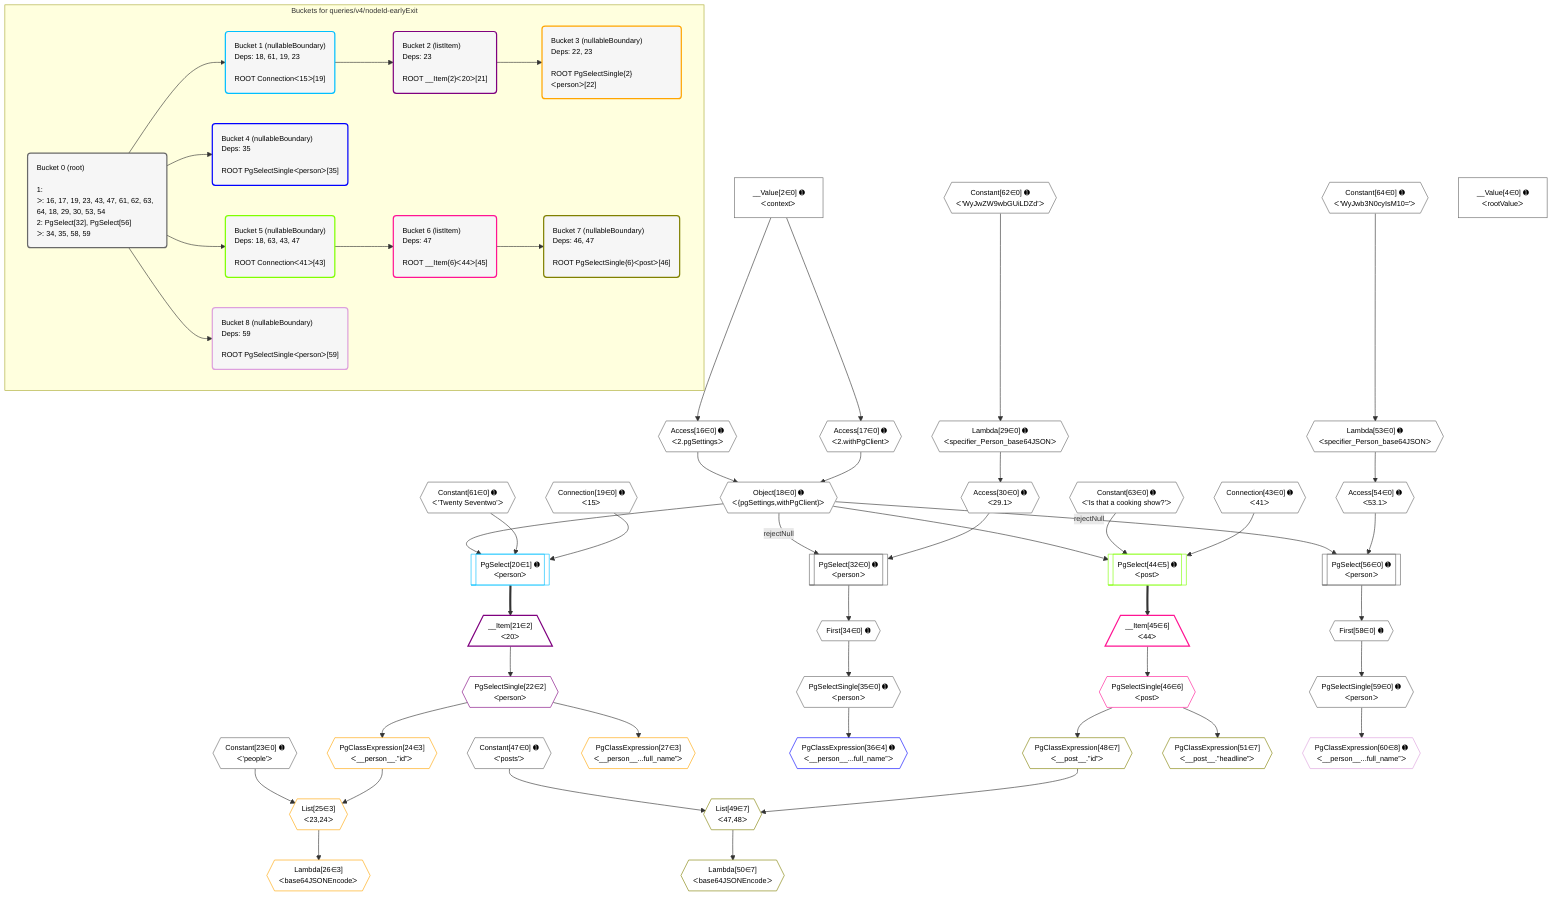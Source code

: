 %%{init: {'themeVariables': { 'fontSize': '12px'}}}%%
graph TD
    classDef path fill:#eee,stroke:#000,color:#000
    classDef plan fill:#fff,stroke-width:1px,color:#000
    classDef itemplan fill:#fff,stroke-width:2px,color:#000
    classDef unbatchedplan fill:#dff,stroke-width:1px,color:#000
    classDef sideeffectplan fill:#fcc,stroke-width:2px,color:#000
    classDef bucket fill:#f6f6f6,color:#000,stroke-width:2px,text-align:left


    %% plan dependencies
    Object18{{"Object[18∈0] ➊<br />ᐸ{pgSettings,withPgClient}ᐳ"}}:::plan
    Access16{{"Access[16∈0] ➊<br />ᐸ2.pgSettingsᐳ"}}:::plan
    Access17{{"Access[17∈0] ➊<br />ᐸ2.withPgClientᐳ"}}:::plan
    Access16 & Access17 --> Object18
    PgSelect32[["PgSelect[32∈0] ➊<br />ᐸpersonᐳ"]]:::plan
    Access30{{"Access[30∈0] ➊<br />ᐸ29.1ᐳ"}}:::plan
    Object18 -->|rejectNull| PgSelect32
    Access30 --> PgSelect32
    PgSelect56[["PgSelect[56∈0] ➊<br />ᐸpersonᐳ"]]:::plan
    Access54{{"Access[54∈0] ➊<br />ᐸ53.1ᐳ"}}:::plan
    Object18 -->|rejectNull| PgSelect56
    Access54 --> PgSelect56
    __Value2["__Value[2∈0] ➊<br />ᐸcontextᐳ"]:::plan
    __Value2 --> Access16
    __Value2 --> Access17
    Lambda29{{"Lambda[29∈0] ➊<br />ᐸspecifier_Person_base64JSONᐳ"}}:::plan
    Constant62{{"Constant[62∈0] ➊<br />ᐸ'WyJwZW9wbGUiLDZd'ᐳ"}}:::plan
    Constant62 --> Lambda29
    Lambda29 --> Access30
    First34{{"First[34∈0] ➊"}}:::plan
    PgSelect32 --> First34
    PgSelectSingle35{{"PgSelectSingle[35∈0] ➊<br />ᐸpersonᐳ"}}:::plan
    First34 --> PgSelectSingle35
    Lambda53{{"Lambda[53∈0] ➊<br />ᐸspecifier_Person_base64JSONᐳ"}}:::plan
    Constant64{{"Constant[64∈0] ➊<br />ᐸ'WyJwb3N0cyIsM10='ᐳ"}}:::plan
    Constant64 --> Lambda53
    Lambda53 --> Access54
    First58{{"First[58∈0] ➊"}}:::plan
    PgSelect56 --> First58
    PgSelectSingle59{{"PgSelectSingle[59∈0] ➊<br />ᐸpersonᐳ"}}:::plan
    First58 --> PgSelectSingle59
    __Value4["__Value[4∈0] ➊<br />ᐸrootValueᐳ"]:::plan
    Connection19{{"Connection[19∈0] ➊<br />ᐸ15ᐳ"}}:::plan
    Constant23{{"Constant[23∈0] ➊<br />ᐸ'people'ᐳ"}}:::plan
    Connection43{{"Connection[43∈0] ➊<br />ᐸ41ᐳ"}}:::plan
    Constant47{{"Constant[47∈0] ➊<br />ᐸ'posts'ᐳ"}}:::plan
    Constant61{{"Constant[61∈0] ➊<br />ᐸ'Twenty Seventwo'ᐳ"}}:::plan
    Constant63{{"Constant[63∈0] ➊<br />ᐸ'Is that a cooking show?'ᐳ"}}:::plan
    PgSelect20[["PgSelect[20∈1] ➊<br />ᐸpersonᐳ"]]:::plan
    Object18 & Constant61 & Connection19 --> PgSelect20
    __Item21[/"__Item[21∈2]<br />ᐸ20ᐳ"\]:::itemplan
    PgSelect20 ==> __Item21
    PgSelectSingle22{{"PgSelectSingle[22∈2]<br />ᐸpersonᐳ"}}:::plan
    __Item21 --> PgSelectSingle22
    List25{{"List[25∈3]<br />ᐸ23,24ᐳ"}}:::plan
    PgClassExpression24{{"PgClassExpression[24∈3]<br />ᐸ__person__.”id”ᐳ"}}:::plan
    Constant23 & PgClassExpression24 --> List25
    PgSelectSingle22 --> PgClassExpression24
    Lambda26{{"Lambda[26∈3]<br />ᐸbase64JSONEncodeᐳ"}}:::plan
    List25 --> Lambda26
    PgClassExpression27{{"PgClassExpression[27∈3]<br />ᐸ__person__...full_name”ᐳ"}}:::plan
    PgSelectSingle22 --> PgClassExpression27
    PgClassExpression36{{"PgClassExpression[36∈4] ➊<br />ᐸ__person__...full_name”ᐳ"}}:::plan
    PgSelectSingle35 --> PgClassExpression36
    PgSelect44[["PgSelect[44∈5] ➊<br />ᐸpostᐳ"]]:::plan
    Object18 & Constant63 & Connection43 --> PgSelect44
    __Item45[/"__Item[45∈6]<br />ᐸ44ᐳ"\]:::itemplan
    PgSelect44 ==> __Item45
    PgSelectSingle46{{"PgSelectSingle[46∈6]<br />ᐸpostᐳ"}}:::plan
    __Item45 --> PgSelectSingle46
    List49{{"List[49∈7]<br />ᐸ47,48ᐳ"}}:::plan
    PgClassExpression48{{"PgClassExpression[48∈7]<br />ᐸ__post__.”id”ᐳ"}}:::plan
    Constant47 & PgClassExpression48 --> List49
    PgSelectSingle46 --> PgClassExpression48
    Lambda50{{"Lambda[50∈7]<br />ᐸbase64JSONEncodeᐳ"}}:::plan
    List49 --> Lambda50
    PgClassExpression51{{"PgClassExpression[51∈7]<br />ᐸ__post__.”headline”ᐳ"}}:::plan
    PgSelectSingle46 --> PgClassExpression51
    PgClassExpression60{{"PgClassExpression[60∈8] ➊<br />ᐸ__person__...full_name”ᐳ"}}:::plan
    PgSelectSingle59 --> PgClassExpression60

    %% define steps

    subgraph "Buckets for queries/v4/nodeId-earlyExit"
    Bucket0("Bucket 0 (root)<br /><br />1: <br />ᐳ: 16, 17, 19, 23, 43, 47, 61, 62, 63, 64, 18, 29, 30, 53, 54<br />2: PgSelect[32], PgSelect[56]<br />ᐳ: 34, 35, 58, 59"):::bucket
    classDef bucket0 stroke:#696969
    class Bucket0,__Value2,__Value4,Access16,Access17,Object18,Connection19,Constant23,Lambda29,Access30,PgSelect32,First34,PgSelectSingle35,Connection43,Constant47,Lambda53,Access54,PgSelect56,First58,PgSelectSingle59,Constant61,Constant62,Constant63,Constant64 bucket0
    Bucket1("Bucket 1 (nullableBoundary)<br />Deps: 18, 61, 19, 23<br /><br />ROOT Connectionᐸ15ᐳ[19]"):::bucket
    classDef bucket1 stroke:#00bfff
    class Bucket1,PgSelect20 bucket1
    Bucket2("Bucket 2 (listItem)<br />Deps: 23<br /><br />ROOT __Item{2}ᐸ20ᐳ[21]"):::bucket
    classDef bucket2 stroke:#7f007f
    class Bucket2,__Item21,PgSelectSingle22 bucket2
    Bucket3("Bucket 3 (nullableBoundary)<br />Deps: 22, 23<br /><br />ROOT PgSelectSingle{2}ᐸpersonᐳ[22]"):::bucket
    classDef bucket3 stroke:#ffa500
    class Bucket3,PgClassExpression24,List25,Lambda26,PgClassExpression27 bucket3
    Bucket4("Bucket 4 (nullableBoundary)<br />Deps: 35<br /><br />ROOT PgSelectSingleᐸpersonᐳ[35]"):::bucket
    classDef bucket4 stroke:#0000ff
    class Bucket4,PgClassExpression36 bucket4
    Bucket5("Bucket 5 (nullableBoundary)<br />Deps: 18, 63, 43, 47<br /><br />ROOT Connectionᐸ41ᐳ[43]"):::bucket
    classDef bucket5 stroke:#7fff00
    class Bucket5,PgSelect44 bucket5
    Bucket6("Bucket 6 (listItem)<br />Deps: 47<br /><br />ROOT __Item{6}ᐸ44ᐳ[45]"):::bucket
    classDef bucket6 stroke:#ff1493
    class Bucket6,__Item45,PgSelectSingle46 bucket6
    Bucket7("Bucket 7 (nullableBoundary)<br />Deps: 46, 47<br /><br />ROOT PgSelectSingle{6}ᐸpostᐳ[46]"):::bucket
    classDef bucket7 stroke:#808000
    class Bucket7,PgClassExpression48,List49,Lambda50,PgClassExpression51 bucket7
    Bucket8("Bucket 8 (nullableBoundary)<br />Deps: 59<br /><br />ROOT PgSelectSingleᐸpersonᐳ[59]"):::bucket
    classDef bucket8 stroke:#dda0dd
    class Bucket8,PgClassExpression60 bucket8
    Bucket0 --> Bucket1 & Bucket4 & Bucket5 & Bucket8
    Bucket1 --> Bucket2
    Bucket2 --> Bucket3
    Bucket5 --> Bucket6
    Bucket6 --> Bucket7
    end